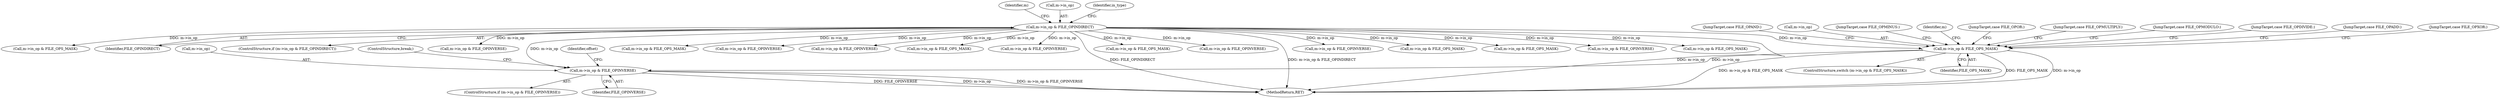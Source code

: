 digraph "0_file_6f737ddfadb596d7d4a993f7ed2141ffd664a81c@pointer" {
"1000726" [label="(Call,m->in_op & FILE_OPINVERSE)"];
"1000659" [label="(Call,m->in_op & FILE_OPS_MASK)"];
"1000223" [label="(Call,m->in_op & FILE_OPINDIRECT)"];
"1000707" [label="(JumpTarget,case FILE_OPDIVIDE:)"];
"1000686" [label="(JumpTarget,case FILE_OPADD:)"];
"1000232" [label="(Identifier,m)"];
"1001755" [label="(MethodReturn,RET)"];
"1000223" [label="(Call,m->in_op & FILE_OPINDIRECT)"];
"1000679" [label="(JumpTarget,case FILE_OPXOR:)"];
"1000726" [label="(Call,m->in_op & FILE_OPINVERSE)"];
"1000747" [label="(Call,m->in_op & FILE_OPS_MASK)"];
"1000665" [label="(JumpTarget,case FILE_OPAND:)"];
"1000885" [label="(Call,m->in_op & FILE_OPS_MASK)"];
"1000952" [label="(Call,m->in_op & FILE_OPINVERSE)"];
"1000435" [label="(Call,m->in_op & FILE_OPS_MASK)"];
"1001212" [label="(Call,m->in_op & FILE_OPS_MASK)"];
"1000227" [label="(Identifier,FILE_OPINDIRECT)"];
"1000660" [label="(Call,m->in_op)"];
"1000222" [label="(ControlStructure,if (m->in_op & FILE_OPINDIRECT))"];
"1000658" [label="(ControlStructure,switch (m->in_op & FILE_OPS_MASK))"];
"1000693" [label="(JumpTarget,case FILE_OPMINUS:)"];
"1000728" [label="(Identifier,m)"];
"1000659" [label="(Call,m->in_op & FILE_OPS_MASK)"];
"1001297" [label="(Call,m->in_op & FILE_OPINVERSE)"];
"1000734" [label="(ControlStructure,break;)"];
"1001005" [label="(Call,m->in_op & FILE_OPS_MASK)"];
"1000520" [label="(Call,m->in_op & FILE_OPINVERSE)"];
"1000672" [label="(JumpTarget,case FILE_OPOR:)"];
"1000224" [label="(Call,m->in_op)"];
"1001072" [label="(Call,m->in_op & FILE_OPINVERSE)"];
"1001124" [label="(Call,m->in_op & FILE_OPS_MASK)"];
"1000663" [label="(Identifier,FILE_OPS_MASK)"];
"1000732" [label="(Identifier,offset)"];
"1000700" [label="(JumpTarget,case FILE_OPMULTIPLY:)"];
"1000416" [label="(Identifier,in_type)"];
"1000623" [label="(Call,m->in_op & FILE_OPINVERSE)"];
"1000556" [label="(Call,m->in_op & FILE_OPS_MASK)"];
"1000725" [label="(ControlStructure,if (m->in_op & FILE_OPINVERSE))"];
"1000727" [label="(Call,m->in_op)"];
"1000730" [label="(Identifier,FILE_OPINVERSE)"];
"1000714" [label="(JumpTarget,case FILE_OPMODULO:)"];
"1001191" [label="(Call,m->in_op & FILE_OPINVERSE)"];
"1000832" [label="(Call,m->in_op & FILE_OPINVERSE)"];
"1000726" -> "1000725"  [label="AST: "];
"1000726" -> "1000730"  [label="CFG: "];
"1000727" -> "1000726"  [label="AST: "];
"1000730" -> "1000726"  [label="AST: "];
"1000732" -> "1000726"  [label="CFG: "];
"1000734" -> "1000726"  [label="CFG: "];
"1000726" -> "1001755"  [label="DDG: FILE_OPINVERSE"];
"1000726" -> "1001755"  [label="DDG: m->in_op"];
"1000726" -> "1001755"  [label="DDG: m->in_op & FILE_OPINVERSE"];
"1000659" -> "1000726"  [label="DDG: m->in_op"];
"1000223" -> "1000726"  [label="DDG: m->in_op"];
"1000659" -> "1000658"  [label="AST: "];
"1000659" -> "1000663"  [label="CFG: "];
"1000660" -> "1000659"  [label="AST: "];
"1000663" -> "1000659"  [label="AST: "];
"1000665" -> "1000659"  [label="CFG: "];
"1000672" -> "1000659"  [label="CFG: "];
"1000679" -> "1000659"  [label="CFG: "];
"1000686" -> "1000659"  [label="CFG: "];
"1000693" -> "1000659"  [label="CFG: "];
"1000700" -> "1000659"  [label="CFG: "];
"1000707" -> "1000659"  [label="CFG: "];
"1000714" -> "1000659"  [label="CFG: "];
"1000728" -> "1000659"  [label="CFG: "];
"1000659" -> "1001755"  [label="DDG: FILE_OPS_MASK"];
"1000659" -> "1001755"  [label="DDG: m->in_op"];
"1000659" -> "1001755"  [label="DDG: m->in_op & FILE_OPS_MASK"];
"1000223" -> "1000659"  [label="DDG: m->in_op"];
"1000223" -> "1000222"  [label="AST: "];
"1000223" -> "1000227"  [label="CFG: "];
"1000224" -> "1000223"  [label="AST: "];
"1000227" -> "1000223"  [label="AST: "];
"1000232" -> "1000223"  [label="CFG: "];
"1000416" -> "1000223"  [label="CFG: "];
"1000223" -> "1001755"  [label="DDG: FILE_OPINDIRECT"];
"1000223" -> "1001755"  [label="DDG: m->in_op & FILE_OPINDIRECT"];
"1000223" -> "1001755"  [label="DDG: m->in_op"];
"1000223" -> "1000435"  [label="DDG: m->in_op"];
"1000223" -> "1000520"  [label="DDG: m->in_op"];
"1000223" -> "1000556"  [label="DDG: m->in_op"];
"1000223" -> "1000623"  [label="DDG: m->in_op"];
"1000223" -> "1000747"  [label="DDG: m->in_op"];
"1000223" -> "1000832"  [label="DDG: m->in_op"];
"1000223" -> "1000885"  [label="DDG: m->in_op"];
"1000223" -> "1000952"  [label="DDG: m->in_op"];
"1000223" -> "1001005"  [label="DDG: m->in_op"];
"1000223" -> "1001072"  [label="DDG: m->in_op"];
"1000223" -> "1001124"  [label="DDG: m->in_op"];
"1000223" -> "1001191"  [label="DDG: m->in_op"];
"1000223" -> "1001212"  [label="DDG: m->in_op"];
"1000223" -> "1001297"  [label="DDG: m->in_op"];
}
